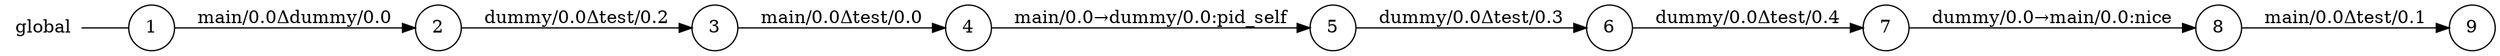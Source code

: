 digraph global {
	rankdir="LR";
	n_0 [label="global", shape="plaintext"];
	n_1 [id="5", shape=circle, label="5"];
	n_2 [id="6", shape=circle, label="6"];
	n_3 [id="1", shape=circle, label="1"];
	n_0 -> n_3 [arrowhead=none];
	n_4 [id="9", shape=circle, label="9"];
	n_5 [id="2", shape=circle, label="2"];
	n_6 [id="8", shape=circle, label="8"];
	n_7 [id="4", shape=circle, label="4"];
	n_8 [id="7", shape=circle, label="7"];
	n_9 [id="3", shape=circle, label="3"];

	n_6 -> n_4 [id="[$e|7]", label="main/0.0Δtest/0.1"];
	n_7 -> n_1 [id="[$e|3]", label="main/0.0→dummy/0.0:pid_self"];
	n_8 -> n_6 [id="[$e|6]", label="dummy/0.0→main/0.0:nice"];
	n_2 -> n_8 [id="[$e|5]", label="dummy/0.0Δtest/0.4"];
	n_3 -> n_5 [id="[$e|0]", label="main/0.0Δdummy/0.0"];
	n_5 -> n_9 [id="[$e|1]", label="dummy/0.0Δtest/0.2"];
	n_1 -> n_2 [id="[$e|4]", label="dummy/0.0Δtest/0.3"];
	n_9 -> n_7 [id="[$e|2]", label="main/0.0Δtest/0.0"];
}
